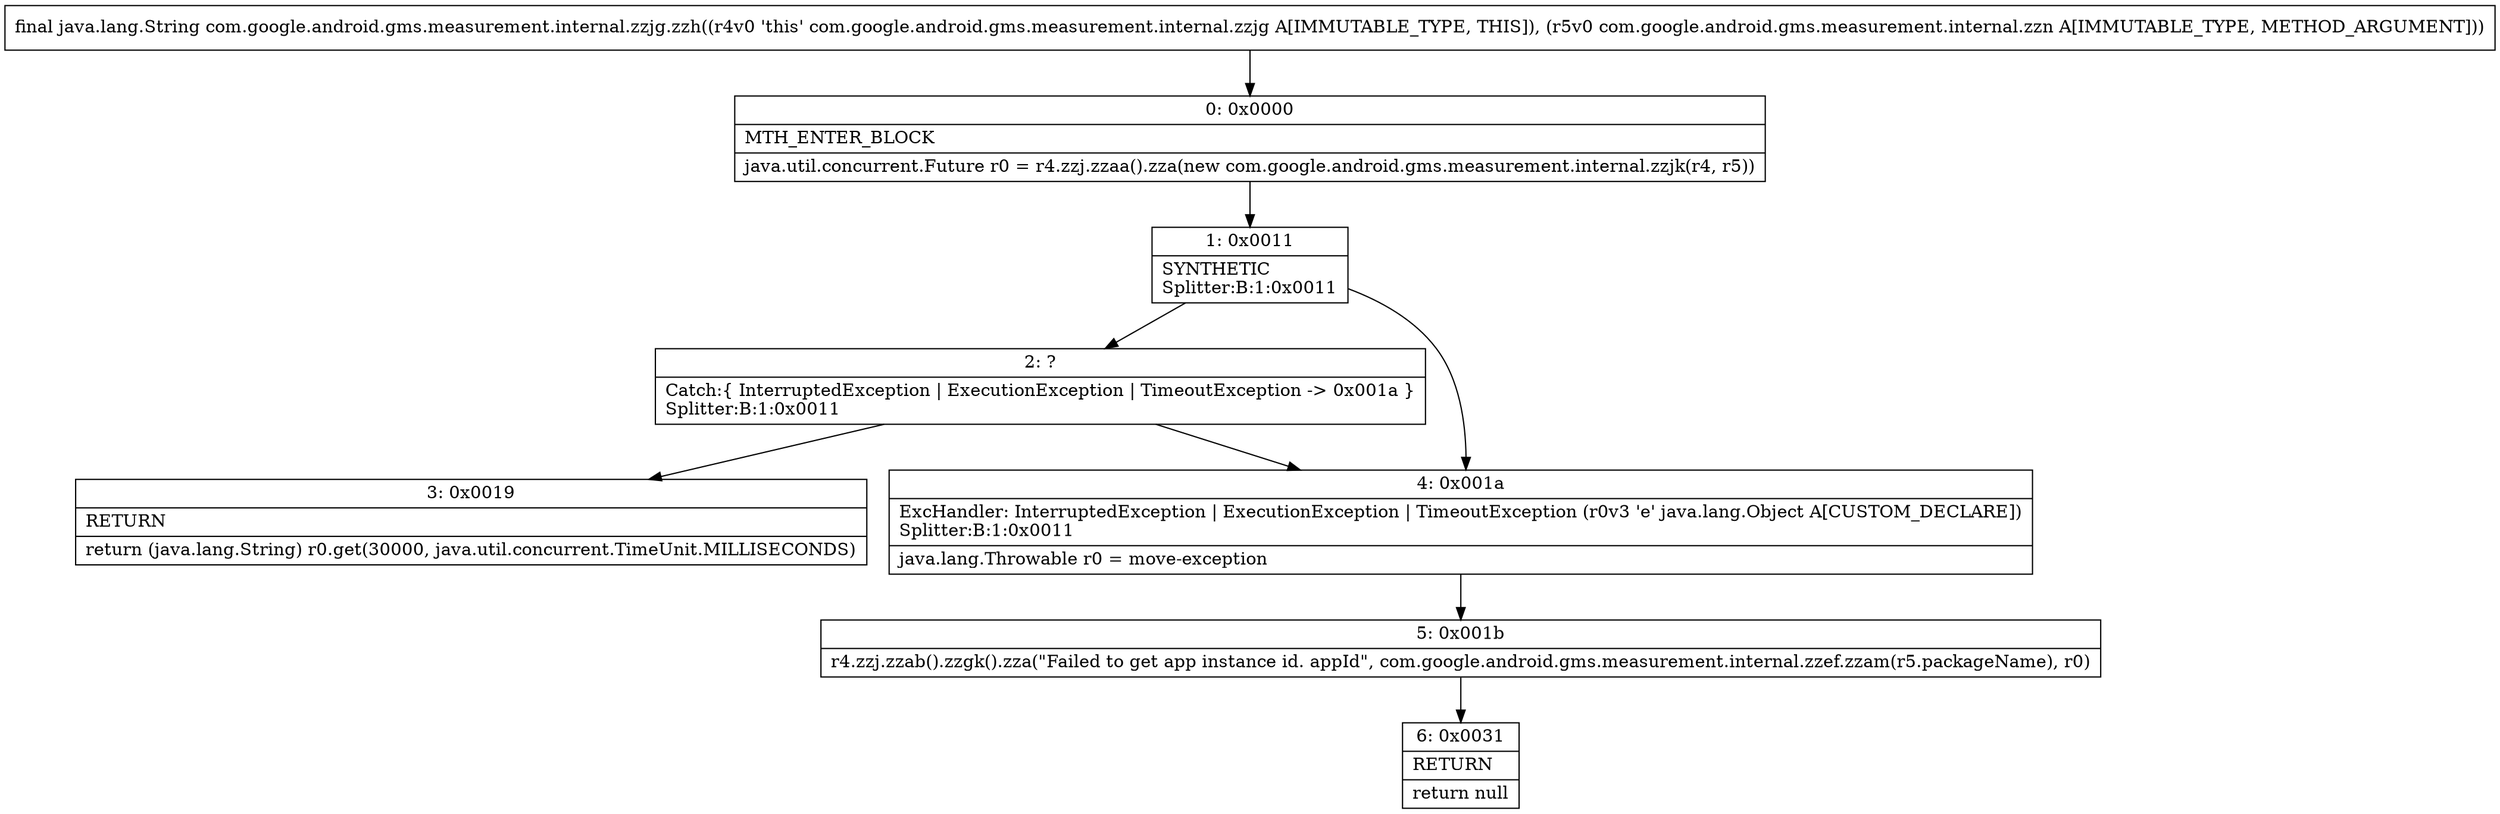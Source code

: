 digraph "CFG forcom.google.android.gms.measurement.internal.zzjg.zzh(Lcom\/google\/android\/gms\/measurement\/internal\/zzn;)Ljava\/lang\/String;" {
Node_0 [shape=record,label="{0\:\ 0x0000|MTH_ENTER_BLOCK\l|java.util.concurrent.Future r0 = r4.zzj.zzaa().zza(new com.google.android.gms.measurement.internal.zzjk(r4, r5))\l}"];
Node_1 [shape=record,label="{1\:\ 0x0011|SYNTHETIC\lSplitter:B:1:0x0011\l}"];
Node_2 [shape=record,label="{2\:\ ?|Catch:\{ InterruptedException \| ExecutionException \| TimeoutException \-\> 0x001a \}\lSplitter:B:1:0x0011\l}"];
Node_3 [shape=record,label="{3\:\ 0x0019|RETURN\l|return (java.lang.String) r0.get(30000, java.util.concurrent.TimeUnit.MILLISECONDS)\l}"];
Node_4 [shape=record,label="{4\:\ 0x001a|ExcHandler: InterruptedException \| ExecutionException \| TimeoutException (r0v3 'e' java.lang.Object A[CUSTOM_DECLARE])\lSplitter:B:1:0x0011\l|java.lang.Throwable r0 = move\-exception\l}"];
Node_5 [shape=record,label="{5\:\ 0x001b|r4.zzj.zzab().zzgk().zza(\"Failed to get app instance id. appId\", com.google.android.gms.measurement.internal.zzef.zzam(r5.packageName), r0)\l}"];
Node_6 [shape=record,label="{6\:\ 0x0031|RETURN\l|return null\l}"];
MethodNode[shape=record,label="{final java.lang.String com.google.android.gms.measurement.internal.zzjg.zzh((r4v0 'this' com.google.android.gms.measurement.internal.zzjg A[IMMUTABLE_TYPE, THIS]), (r5v0 com.google.android.gms.measurement.internal.zzn A[IMMUTABLE_TYPE, METHOD_ARGUMENT])) }"];
MethodNode -> Node_0;
Node_0 -> Node_1;
Node_1 -> Node_2;
Node_1 -> Node_4;
Node_2 -> Node_3;
Node_2 -> Node_4;
Node_4 -> Node_5;
Node_5 -> Node_6;
}

